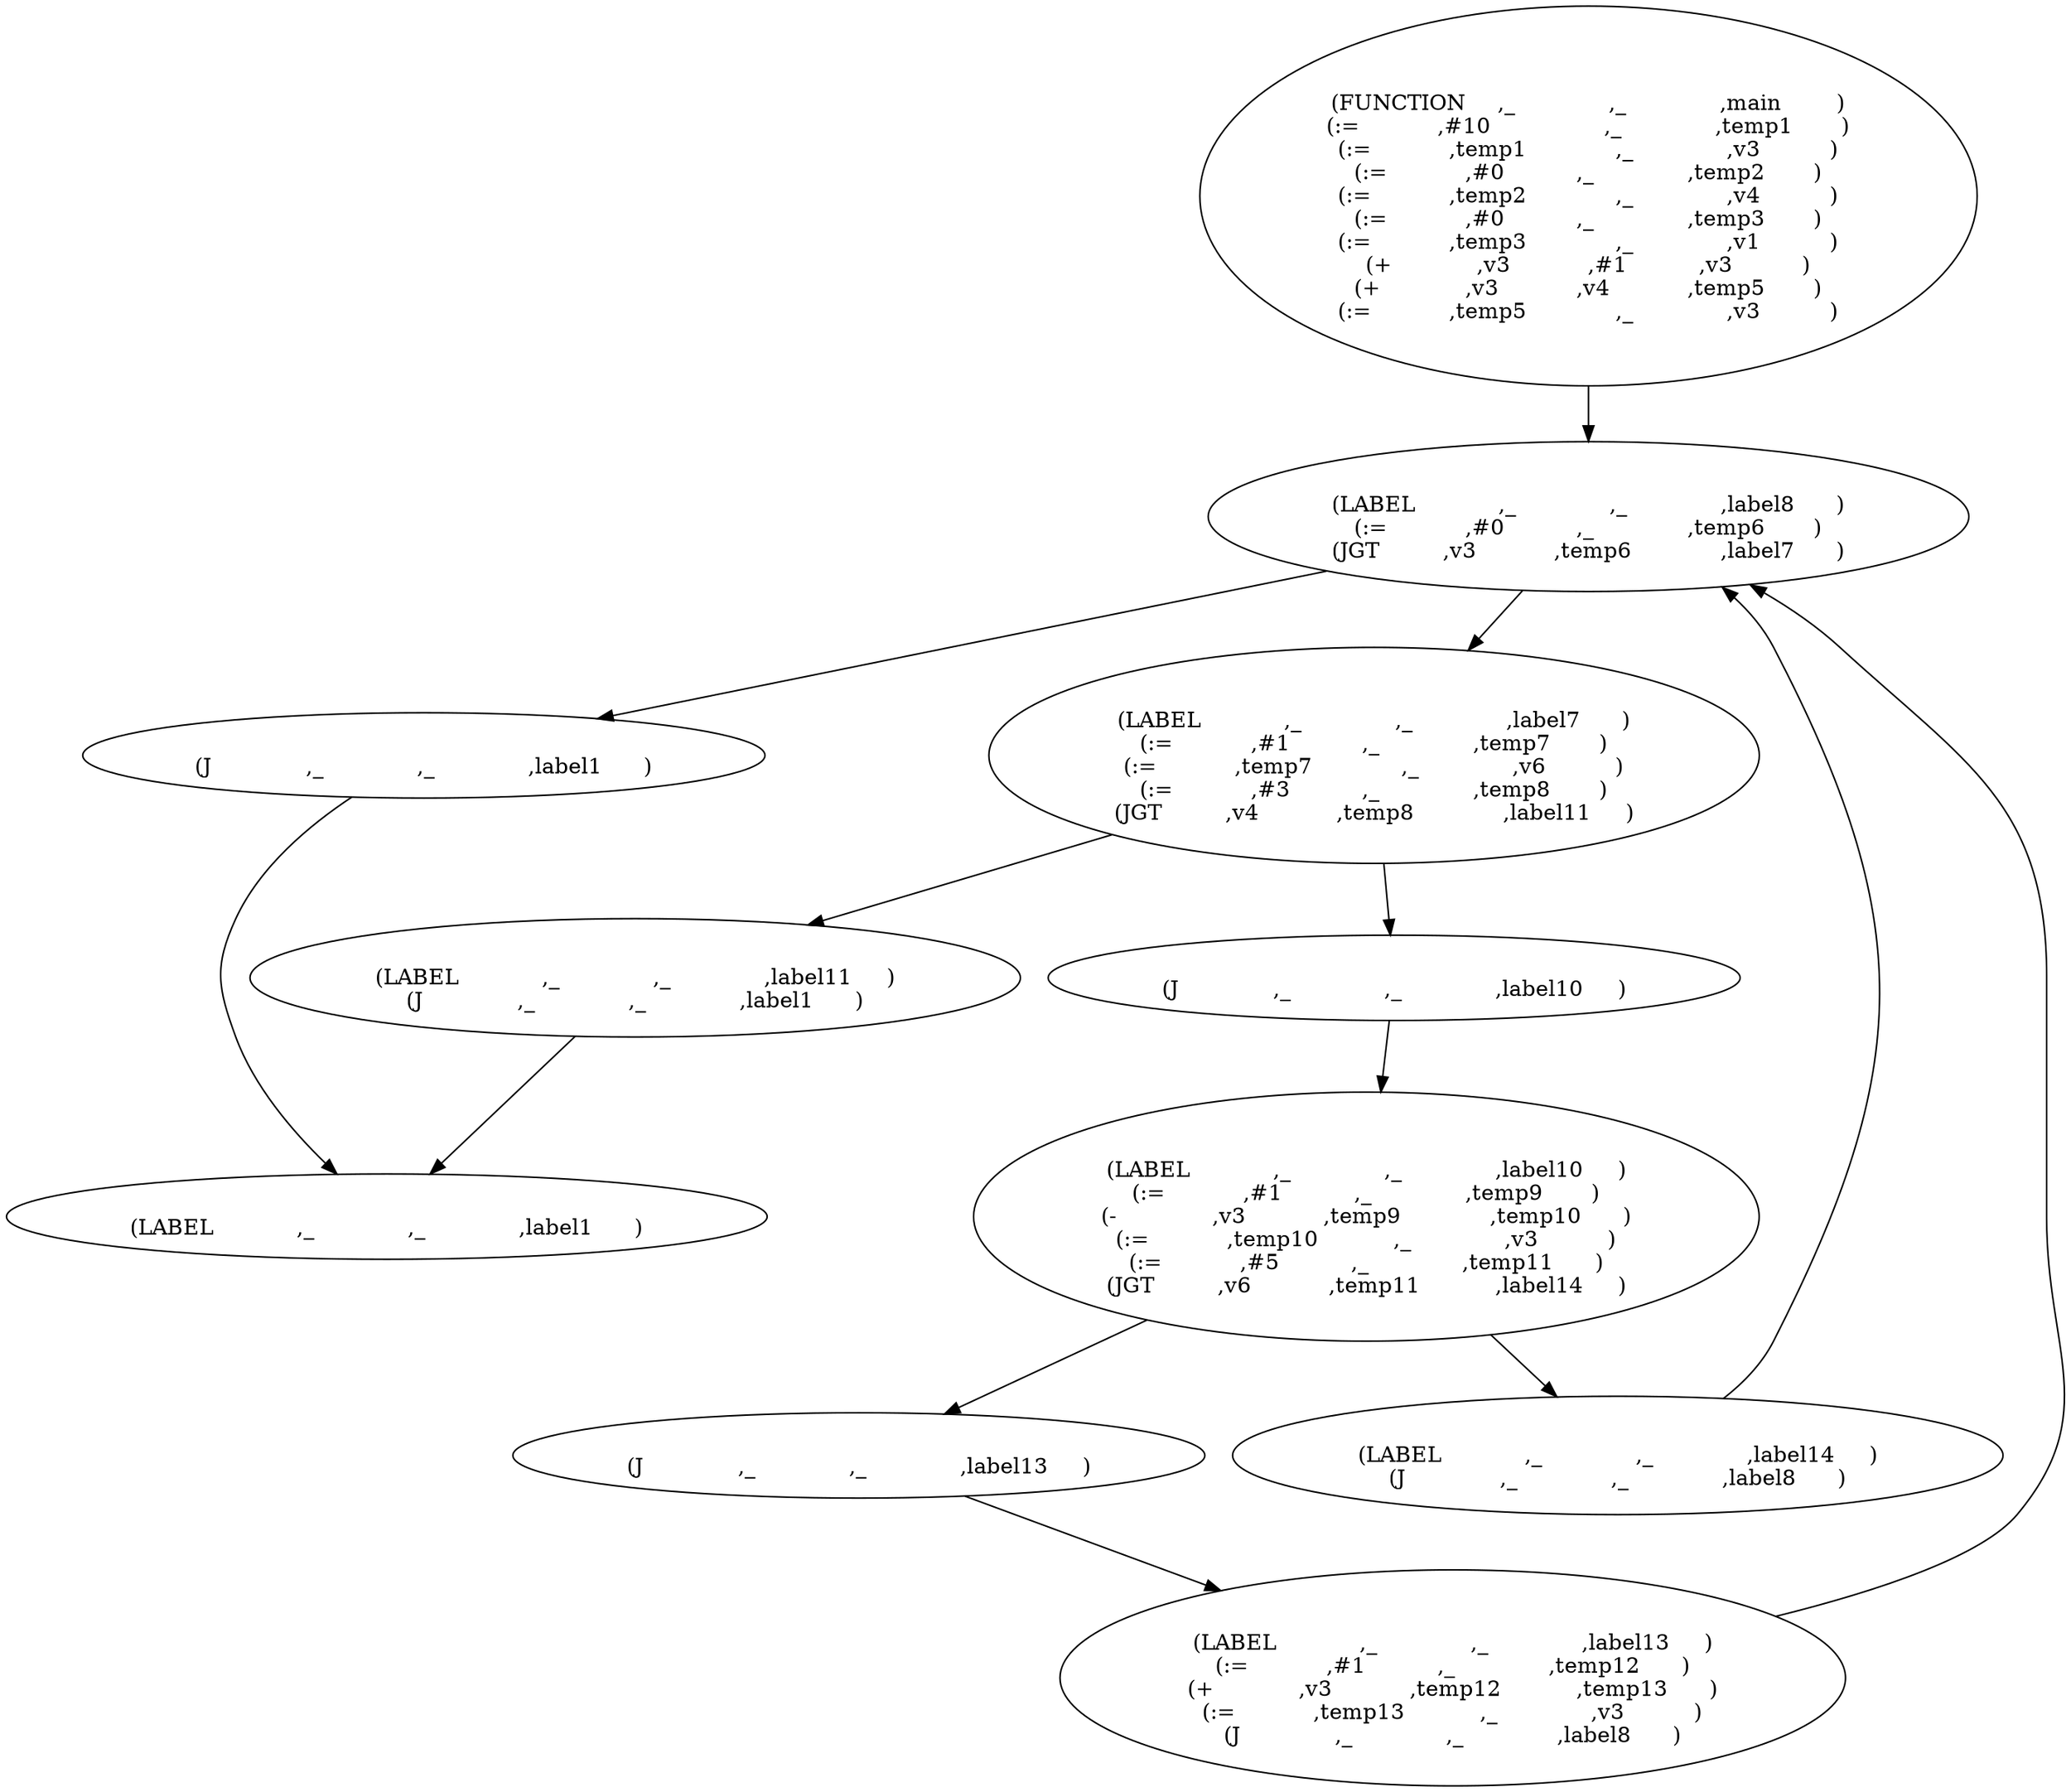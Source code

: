 digraph G {
other[color="white"]
other[label=""]
start[label="
(FUNCTION	,_		,_		,main        )
(:=		,#10		,_		,temp1       )
(:=		,temp1		,_		,v3          )
(:=		,#0		,_		,temp2       )
(:=		,temp2		,_		,v4          )
(:=		,#0		,_		,temp3       )
(:=		,temp3		,_		,v1          )
(+		,v3		,#1		,v3          )
(+		,v3		,v4		,temp5       )
(:=		,temp5		,_		,v3          )
"]
start->label8
label8[label="
(LABEL		,_		,_		,label8      )
(:=		,#0		,_		,temp6       )
(JGT		,v3		,temp6		,label7      )
"]
label8->node95
label8->label7
node95[label="
(J		,_		,_		,label1      )
"]
node95->label1
other[label="
"]
label7[label="
(LABEL		,_		,_		,label7      )
(:=		,#1		,_		,temp7       )
(:=		,temp7		,_		,v6          )
(:=		,#3		,_		,temp8       )
(JGT		,v4		,temp8		,label11     )
"]
label7->node96
label7->label11
node96[label="
(J		,_		,_		,label10     )
"]
node96->label10
other[label="
"]
label11[label="
(LABEL		,_		,_		,label11     )
(J		,_		,_		,label1      )
"]
label11->label1
other[label="
"]
label10[label="
(LABEL		,_		,_		,label10     )
(:=		,#1		,_		,temp9       )
(-		,v3		,temp9		,temp10      )
(:=		,temp10		,_		,v3          )
(:=		,#5		,_		,temp11      )
(JGT		,v6		,temp11		,label14     )
"]
label10->node97
label10->label14
node97[label="
(J		,_		,_		,label13     )
"]
node97->label13
other[label="
"]
label14[label="
(LABEL		,_		,_		,label14     )
(J		,_		,_		,label8      )
"]
label14->label8
other[label="
"]
label13[label="
(LABEL		,_		,_		,label13     )
(:=		,#1		,_		,temp12      )
(+		,v3		,temp12		,temp13      )
(:=		,temp13		,_		,v3          )
(J		,_		,_		,label8      )
"]
label13->label8
other[label="
"]
label1[label="
(LABEL		,_		,_		,label1      )
"]
}
